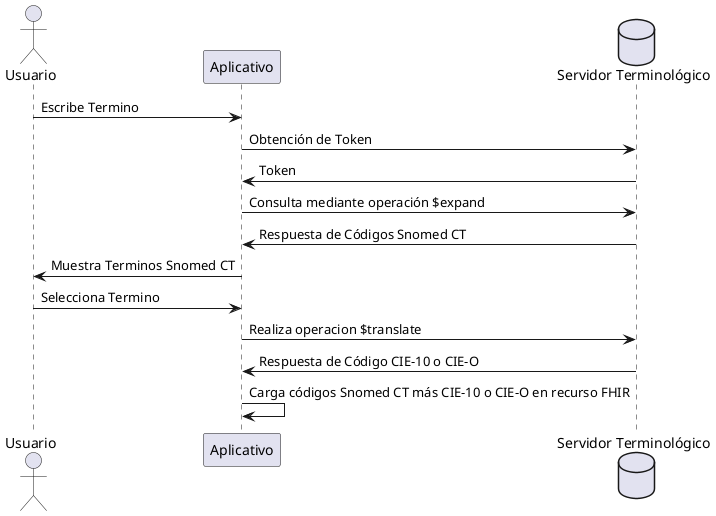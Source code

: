 @startuml Iteracciones con Servidor Terminológico

actor Usuario
participant Aplicativo
database "Servidor Terminológico" as ST

Usuario -> Aplicativo: Escribe Termino
Aplicativo -> ST: Obtención de Token
ST -> Aplicativo: Token
Aplicativo -> ST: Consulta mediante operación $expand
ST -> Aplicativo: Respuesta de Códigos Snomed CT
Aplicativo -> Usuario: Muestra Terminos Snomed CT
Usuario -> Aplicativo: Selecciona Termino
Aplicativo -> ST: Realiza operacion $translate
ST -> Aplicativo: Respuesta de Código CIE-10 o CIE-O
Aplicativo -> Aplicativo: Carga códigos Snomed CT más CIE-10 o CIE-O en recurso FHIR

@enduml